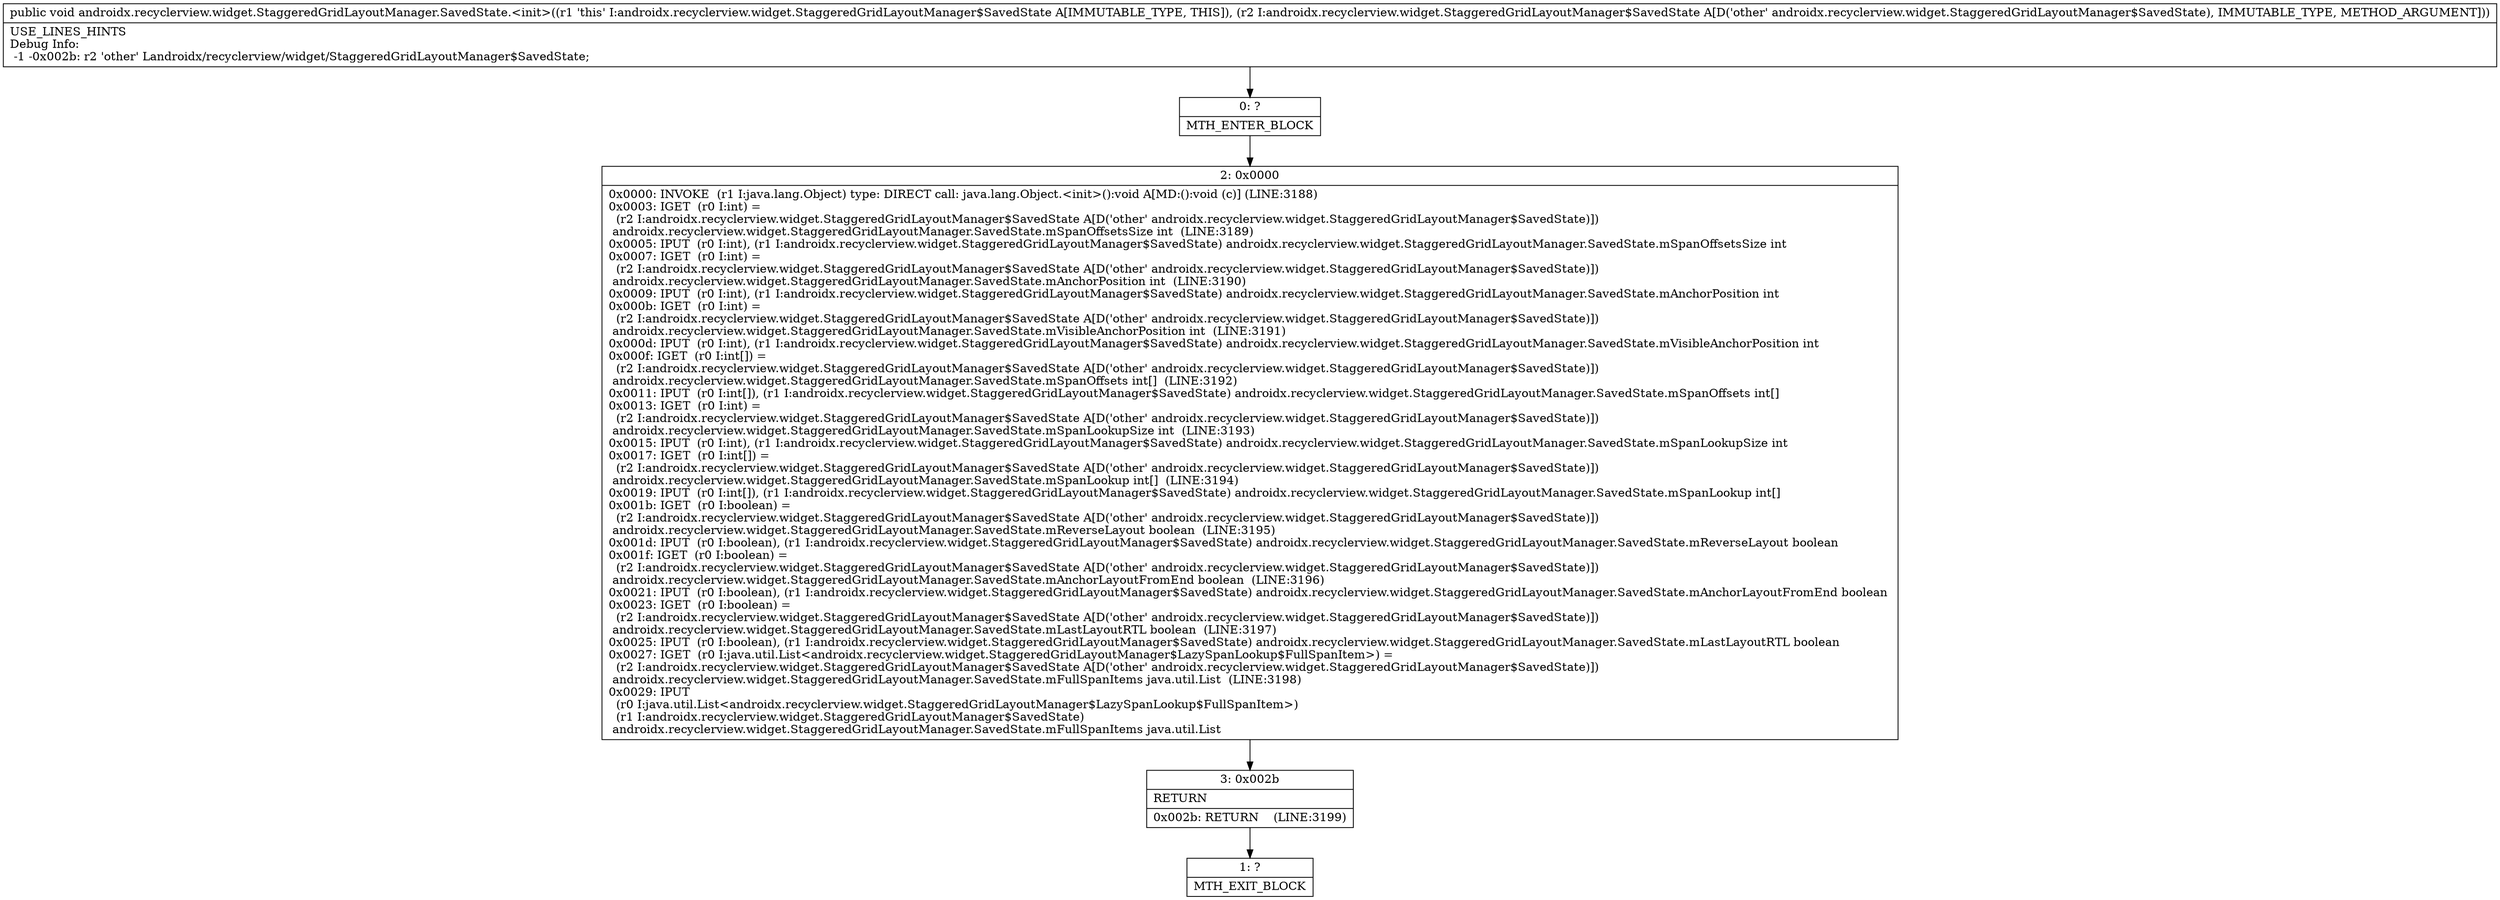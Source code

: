 digraph "CFG forandroidx.recyclerview.widget.StaggeredGridLayoutManager.SavedState.\<init\>(Landroidx\/recyclerview\/widget\/StaggeredGridLayoutManager$SavedState;)V" {
Node_0 [shape=record,label="{0\:\ ?|MTH_ENTER_BLOCK\l}"];
Node_2 [shape=record,label="{2\:\ 0x0000|0x0000: INVOKE  (r1 I:java.lang.Object) type: DIRECT call: java.lang.Object.\<init\>():void A[MD:():void (c)] (LINE:3188)\l0x0003: IGET  (r0 I:int) = \l  (r2 I:androidx.recyclerview.widget.StaggeredGridLayoutManager$SavedState A[D('other' androidx.recyclerview.widget.StaggeredGridLayoutManager$SavedState)])\l androidx.recyclerview.widget.StaggeredGridLayoutManager.SavedState.mSpanOffsetsSize int  (LINE:3189)\l0x0005: IPUT  (r0 I:int), (r1 I:androidx.recyclerview.widget.StaggeredGridLayoutManager$SavedState) androidx.recyclerview.widget.StaggeredGridLayoutManager.SavedState.mSpanOffsetsSize int \l0x0007: IGET  (r0 I:int) = \l  (r2 I:androidx.recyclerview.widget.StaggeredGridLayoutManager$SavedState A[D('other' androidx.recyclerview.widget.StaggeredGridLayoutManager$SavedState)])\l androidx.recyclerview.widget.StaggeredGridLayoutManager.SavedState.mAnchorPosition int  (LINE:3190)\l0x0009: IPUT  (r0 I:int), (r1 I:androidx.recyclerview.widget.StaggeredGridLayoutManager$SavedState) androidx.recyclerview.widget.StaggeredGridLayoutManager.SavedState.mAnchorPosition int \l0x000b: IGET  (r0 I:int) = \l  (r2 I:androidx.recyclerview.widget.StaggeredGridLayoutManager$SavedState A[D('other' androidx.recyclerview.widget.StaggeredGridLayoutManager$SavedState)])\l androidx.recyclerview.widget.StaggeredGridLayoutManager.SavedState.mVisibleAnchorPosition int  (LINE:3191)\l0x000d: IPUT  (r0 I:int), (r1 I:androidx.recyclerview.widget.StaggeredGridLayoutManager$SavedState) androidx.recyclerview.widget.StaggeredGridLayoutManager.SavedState.mVisibleAnchorPosition int \l0x000f: IGET  (r0 I:int[]) = \l  (r2 I:androidx.recyclerview.widget.StaggeredGridLayoutManager$SavedState A[D('other' androidx.recyclerview.widget.StaggeredGridLayoutManager$SavedState)])\l androidx.recyclerview.widget.StaggeredGridLayoutManager.SavedState.mSpanOffsets int[]  (LINE:3192)\l0x0011: IPUT  (r0 I:int[]), (r1 I:androidx.recyclerview.widget.StaggeredGridLayoutManager$SavedState) androidx.recyclerview.widget.StaggeredGridLayoutManager.SavedState.mSpanOffsets int[] \l0x0013: IGET  (r0 I:int) = \l  (r2 I:androidx.recyclerview.widget.StaggeredGridLayoutManager$SavedState A[D('other' androidx.recyclerview.widget.StaggeredGridLayoutManager$SavedState)])\l androidx.recyclerview.widget.StaggeredGridLayoutManager.SavedState.mSpanLookupSize int  (LINE:3193)\l0x0015: IPUT  (r0 I:int), (r1 I:androidx.recyclerview.widget.StaggeredGridLayoutManager$SavedState) androidx.recyclerview.widget.StaggeredGridLayoutManager.SavedState.mSpanLookupSize int \l0x0017: IGET  (r0 I:int[]) = \l  (r2 I:androidx.recyclerview.widget.StaggeredGridLayoutManager$SavedState A[D('other' androidx.recyclerview.widget.StaggeredGridLayoutManager$SavedState)])\l androidx.recyclerview.widget.StaggeredGridLayoutManager.SavedState.mSpanLookup int[]  (LINE:3194)\l0x0019: IPUT  (r0 I:int[]), (r1 I:androidx.recyclerview.widget.StaggeredGridLayoutManager$SavedState) androidx.recyclerview.widget.StaggeredGridLayoutManager.SavedState.mSpanLookup int[] \l0x001b: IGET  (r0 I:boolean) = \l  (r2 I:androidx.recyclerview.widget.StaggeredGridLayoutManager$SavedState A[D('other' androidx.recyclerview.widget.StaggeredGridLayoutManager$SavedState)])\l androidx.recyclerview.widget.StaggeredGridLayoutManager.SavedState.mReverseLayout boolean  (LINE:3195)\l0x001d: IPUT  (r0 I:boolean), (r1 I:androidx.recyclerview.widget.StaggeredGridLayoutManager$SavedState) androidx.recyclerview.widget.StaggeredGridLayoutManager.SavedState.mReverseLayout boolean \l0x001f: IGET  (r0 I:boolean) = \l  (r2 I:androidx.recyclerview.widget.StaggeredGridLayoutManager$SavedState A[D('other' androidx.recyclerview.widget.StaggeredGridLayoutManager$SavedState)])\l androidx.recyclerview.widget.StaggeredGridLayoutManager.SavedState.mAnchorLayoutFromEnd boolean  (LINE:3196)\l0x0021: IPUT  (r0 I:boolean), (r1 I:androidx.recyclerview.widget.StaggeredGridLayoutManager$SavedState) androidx.recyclerview.widget.StaggeredGridLayoutManager.SavedState.mAnchorLayoutFromEnd boolean \l0x0023: IGET  (r0 I:boolean) = \l  (r2 I:androidx.recyclerview.widget.StaggeredGridLayoutManager$SavedState A[D('other' androidx.recyclerview.widget.StaggeredGridLayoutManager$SavedState)])\l androidx.recyclerview.widget.StaggeredGridLayoutManager.SavedState.mLastLayoutRTL boolean  (LINE:3197)\l0x0025: IPUT  (r0 I:boolean), (r1 I:androidx.recyclerview.widget.StaggeredGridLayoutManager$SavedState) androidx.recyclerview.widget.StaggeredGridLayoutManager.SavedState.mLastLayoutRTL boolean \l0x0027: IGET  (r0 I:java.util.List\<androidx.recyclerview.widget.StaggeredGridLayoutManager$LazySpanLookup$FullSpanItem\>) = \l  (r2 I:androidx.recyclerview.widget.StaggeredGridLayoutManager$SavedState A[D('other' androidx.recyclerview.widget.StaggeredGridLayoutManager$SavedState)])\l androidx.recyclerview.widget.StaggeredGridLayoutManager.SavedState.mFullSpanItems java.util.List  (LINE:3198)\l0x0029: IPUT  \l  (r0 I:java.util.List\<androidx.recyclerview.widget.StaggeredGridLayoutManager$LazySpanLookup$FullSpanItem\>)\l  (r1 I:androidx.recyclerview.widget.StaggeredGridLayoutManager$SavedState)\l androidx.recyclerview.widget.StaggeredGridLayoutManager.SavedState.mFullSpanItems java.util.List \l}"];
Node_3 [shape=record,label="{3\:\ 0x002b|RETURN\l|0x002b: RETURN    (LINE:3199)\l}"];
Node_1 [shape=record,label="{1\:\ ?|MTH_EXIT_BLOCK\l}"];
MethodNode[shape=record,label="{public void androidx.recyclerview.widget.StaggeredGridLayoutManager.SavedState.\<init\>((r1 'this' I:androidx.recyclerview.widget.StaggeredGridLayoutManager$SavedState A[IMMUTABLE_TYPE, THIS]), (r2 I:androidx.recyclerview.widget.StaggeredGridLayoutManager$SavedState A[D('other' androidx.recyclerview.widget.StaggeredGridLayoutManager$SavedState), IMMUTABLE_TYPE, METHOD_ARGUMENT]))  | USE_LINES_HINTS\lDebug Info:\l  \-1 \-0x002b: r2 'other' Landroidx\/recyclerview\/widget\/StaggeredGridLayoutManager$SavedState;\l}"];
MethodNode -> Node_0;Node_0 -> Node_2;
Node_2 -> Node_3;
Node_3 -> Node_1;
}

